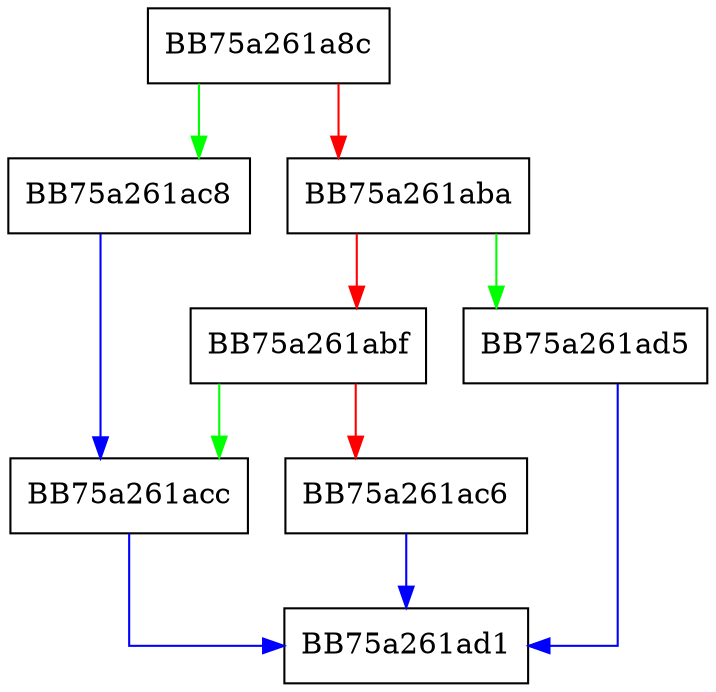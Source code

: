 digraph _Insert_new_node_before {
  node [shape="box"];
  graph [splines=ortho];
  BB75a261a8c -> BB75a261ac8 [color="green"];
  BB75a261a8c -> BB75a261aba [color="red"];
  BB75a261aba -> BB75a261ad5 [color="green"];
  BB75a261aba -> BB75a261abf [color="red"];
  BB75a261abf -> BB75a261acc [color="green"];
  BB75a261abf -> BB75a261ac6 [color="red"];
  BB75a261ac6 -> BB75a261ad1 [color="blue"];
  BB75a261ac8 -> BB75a261acc [color="blue"];
  BB75a261acc -> BB75a261ad1 [color="blue"];
  BB75a261ad5 -> BB75a261ad1 [color="blue"];
}